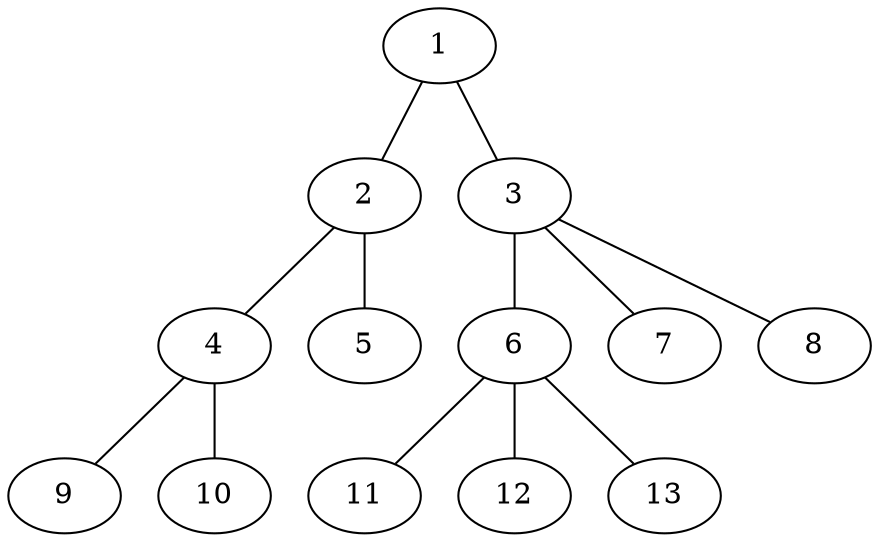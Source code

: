graph molecule_2109 {
	1	 [chem=O];
	2	 [chem=C];
	1 -- 2	 [valence=1];
	3	 [chem=C];
	1 -- 3	 [valence=1];
	4	 [chem=N];
	2 -- 4	 [valence=1];
	5	 [chem=O];
	2 -- 5	 [valence=2];
	6	 [chem=C];
	3 -- 6	 [valence=1];
	7	 [chem=H];
	3 -- 7	 [valence=1];
	8	 [chem=H];
	3 -- 8	 [valence=1];
	9	 [chem=H];
	4 -- 9	 [valence=1];
	10	 [chem=H];
	4 -- 10	 [valence=1];
	11	 [chem=H];
	6 -- 11	 [valence=1];
	12	 [chem=H];
	6 -- 12	 [valence=1];
	13	 [chem=H];
	6 -- 13	 [valence=1];
}
